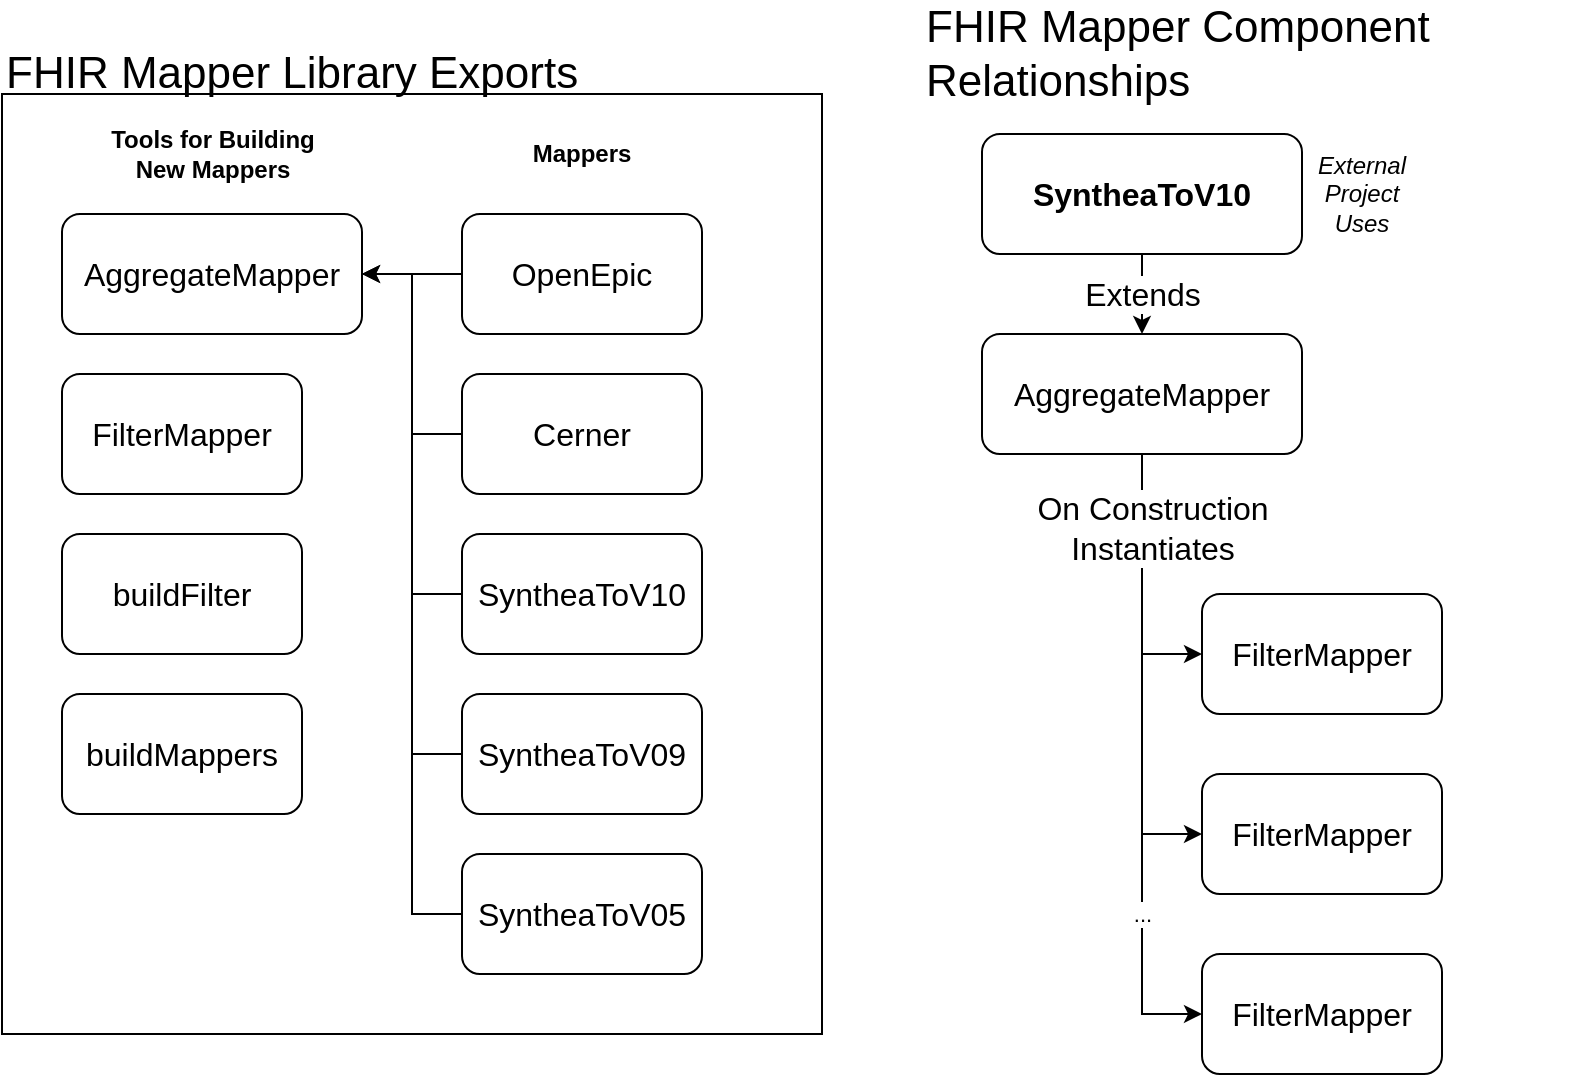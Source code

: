 <mxfile version="15.2.9"><diagram id="9i2IGoqUP_gcVE-fk2lm" name="Page-1"><mxGraphModel dx="1678" dy="980" grid="1" gridSize="10" guides="1" tooltips="1" connect="1" arrows="1" fold="1" page="1" pageScale="1" pageWidth="850" pageHeight="1100" math="0" shadow="0"><root><mxCell id="0"/><mxCell id="1" parent="0"/><mxCell id="3oB2bXp6d1TwoJKRi-Dh-8" value="" style="rounded=0;whiteSpace=wrap;html=1;" vertex="1" parent="1"><mxGeometry x="50" y="70" width="410" height="470" as="geometry"/></mxCell><mxCell id="3oB2bXp6d1TwoJKRi-Dh-9" value="FHIR Mapper Library Exports" style="text;html=1;strokeColor=none;fillColor=none;align=left;verticalAlign=middle;whiteSpace=wrap;rounded=0;fontSize=22;" vertex="1" parent="1"><mxGeometry x="50" y="50" width="330" height="20" as="geometry"/></mxCell><mxCell id="3oB2bXp6d1TwoJKRi-Dh-10" value="Cerner" style="rounded=1;whiteSpace=wrap;html=1;fontSize=16;align=center;" vertex="1" parent="1"><mxGeometry x="280" y="210" width="120" height="60" as="geometry"/></mxCell><mxCell id="3oB2bXp6d1TwoJKRi-Dh-11" value="SyntheaToV10" style="rounded=1;whiteSpace=wrap;html=1;fontSize=16;align=center;" vertex="1" parent="1"><mxGeometry x="280" y="290" width="120" height="60" as="geometry"/></mxCell><mxCell id="3oB2bXp6d1TwoJKRi-Dh-12" value="SyntheaToV09" style="rounded=1;whiteSpace=wrap;html=1;fontSize=16;align=center;" vertex="1" parent="1"><mxGeometry x="280" y="370" width="120" height="60" as="geometry"/></mxCell><mxCell id="3oB2bXp6d1TwoJKRi-Dh-13" value="&lt;div&gt;SyntheaToV05&lt;/div&gt;" style="rounded=1;whiteSpace=wrap;html=1;fontSize=16;align=center;" vertex="1" parent="1"><mxGeometry x="280" y="450" width="120" height="60" as="geometry"/></mxCell><mxCell id="3oB2bXp6d1TwoJKRi-Dh-14" value="OpenEpic" style="rounded=1;whiteSpace=wrap;html=1;fontSize=16;align=center;" vertex="1" parent="1"><mxGeometry x="280" y="130" width="120" height="60" as="geometry"/></mxCell><mxCell id="3oB2bXp6d1TwoJKRi-Dh-15" style="edgeStyle=orthogonalEdgeStyle;rounded=0;orthogonalLoop=1;jettySize=auto;html=1;entryX=0;entryY=0.5;entryDx=0;entryDy=0;fontSize=16;endArrow=none;endFill=0;startArrow=classic;startFill=1;" edge="1" parent="1" source="3oB2bXp6d1TwoJKRi-Dh-22" target="3oB2bXp6d1TwoJKRi-Dh-14"><mxGeometry relative="1" as="geometry"/></mxCell><mxCell id="3oB2bXp6d1TwoJKRi-Dh-16" style="edgeStyle=orthogonalEdgeStyle;rounded=0;orthogonalLoop=1;jettySize=auto;html=1;entryX=0;entryY=0.5;entryDx=0;entryDy=0;fontSize=16;endArrow=none;endFill=0;startArrow=classic;startFill=1;" edge="1" parent="1" source="3oB2bXp6d1TwoJKRi-Dh-22" target="3oB2bXp6d1TwoJKRi-Dh-10"><mxGeometry relative="1" as="geometry"/></mxCell><mxCell id="3oB2bXp6d1TwoJKRi-Dh-17" style="edgeStyle=orthogonalEdgeStyle;rounded=0;orthogonalLoop=1;jettySize=auto;html=1;entryX=0;entryY=0.5;entryDx=0;entryDy=0;fontSize=16;endArrow=none;endFill=0;" edge="1" parent="1" source="3oB2bXp6d1TwoJKRi-Dh-22" target="3oB2bXp6d1TwoJKRi-Dh-11"><mxGeometry relative="1" as="geometry"/></mxCell><mxCell id="3oB2bXp6d1TwoJKRi-Dh-18" style="edgeStyle=orthogonalEdgeStyle;rounded=0;orthogonalLoop=1;jettySize=auto;html=1;entryX=0;entryY=0.5;entryDx=0;entryDy=0;fontSize=16;endArrow=none;endFill=0;" edge="1" parent="1" source="3oB2bXp6d1TwoJKRi-Dh-22" target="3oB2bXp6d1TwoJKRi-Dh-12"><mxGeometry relative="1" as="geometry"/></mxCell><mxCell id="3oB2bXp6d1TwoJKRi-Dh-19" style="edgeStyle=orthogonalEdgeStyle;rounded=0;orthogonalLoop=1;jettySize=auto;html=1;entryX=0;entryY=0.5;entryDx=0;entryDy=0;fontSize=16;endArrow=none;endFill=0;" edge="1" parent="1" source="3oB2bXp6d1TwoJKRi-Dh-22" target="3oB2bXp6d1TwoJKRi-Dh-13"><mxGeometry relative="1" as="geometry"/></mxCell><mxCell id="3oB2bXp6d1TwoJKRi-Dh-22" value="AggregateMapper" style="rounded=1;whiteSpace=wrap;html=1;fontSize=16;align=center;" vertex="1" parent="1"><mxGeometry x="80" y="130" width="150" height="60" as="geometry"/></mxCell><mxCell id="3oB2bXp6d1TwoJKRi-Dh-23" value="buildFilter" style="rounded=1;whiteSpace=wrap;html=1;fontSize=16;align=center;" vertex="1" parent="1"><mxGeometry x="80" y="290" width="120" height="60" as="geometry"/></mxCell><mxCell id="3oB2bXp6d1TwoJKRi-Dh-24" value="FilterMapper" style="rounded=1;whiteSpace=wrap;html=1;fontSize=16;align=center;" vertex="1" parent="1"><mxGeometry x="80" y="210" width="120" height="60" as="geometry"/></mxCell><mxCell id="3oB2bXp6d1TwoJKRi-Dh-25" value="buildMappers" style="rounded=1;whiteSpace=wrap;html=1;fontSize=16;align=center;" vertex="1" parent="1"><mxGeometry x="80" y="370" width="120" height="60" as="geometry"/></mxCell><mxCell id="3oB2bXp6d1TwoJKRi-Dh-26" value="Extends" style="edgeStyle=orthogonalEdgeStyle;rounded=0;orthogonalLoop=1;jettySize=auto;html=1;entryX=0.5;entryY=0;entryDx=0;entryDy=0;fontSize=16;align=center;" edge="1" parent="1" source="3oB2bXp6d1TwoJKRi-Dh-27" target="3oB2bXp6d1TwoJKRi-Dh-32"><mxGeometry relative="1" as="geometry"/></mxCell><mxCell id="3oB2bXp6d1TwoJKRi-Dh-27" value="SyntheaToV10" style="rounded=1;whiteSpace=wrap;html=1;fontSize=16;align=center;fontStyle=1" vertex="1" parent="1"><mxGeometry x="540" y="90" width="160" height="60" as="geometry"/></mxCell><mxCell id="3oB2bXp6d1TwoJKRi-Dh-28" style="edgeStyle=orthogonalEdgeStyle;rounded=0;orthogonalLoop=1;jettySize=auto;html=1;entryX=0;entryY=0.5;entryDx=0;entryDy=0;fontSize=16;align=center;" edge="1" parent="1" source="3oB2bXp6d1TwoJKRi-Dh-32" target="3oB2bXp6d1TwoJKRi-Dh-33"><mxGeometry relative="1" as="geometry"/></mxCell><mxCell id="3oB2bXp6d1TwoJKRi-Dh-29" style="edgeStyle=orthogonalEdgeStyle;rounded=0;orthogonalLoop=1;jettySize=auto;html=1;entryX=0;entryY=0.5;entryDx=0;entryDy=0;fontSize=16;align=center;" edge="1" parent="1" source="3oB2bXp6d1TwoJKRi-Dh-32" target="3oB2bXp6d1TwoJKRi-Dh-34"><mxGeometry relative="1" as="geometry"/></mxCell><mxCell id="3oB2bXp6d1TwoJKRi-Dh-30" style="edgeStyle=orthogonalEdgeStyle;rounded=0;orthogonalLoop=1;jettySize=auto;html=1;entryX=0;entryY=0.5;entryDx=0;entryDy=0;fontSize=16;align=center;" edge="1" parent="1" source="3oB2bXp6d1TwoJKRi-Dh-32" target="3oB2bXp6d1TwoJKRi-Dh-35"><mxGeometry relative="1" as="geometry"/></mxCell><mxCell id="3oB2bXp6d1TwoJKRi-Dh-31" value="On Construction&lt;br&gt;Instantiates" style="edgeLabel;html=1;align=center;verticalAlign=middle;resizable=0;points=[];fontSize=16;" vertex="1" connectable="0" parent="3oB2bXp6d1TwoJKRi-Dh-30"><mxGeometry x="-0.763" y="5" relative="1" as="geometry"><mxPoint as="offset"/></mxGeometry></mxCell><mxCell id="3oB2bXp6d1TwoJKRi-Dh-42" value="..." style="edgeLabel;html=1;align=center;verticalAlign=middle;resizable=0;points=[];" vertex="1" connectable="0" parent="3oB2bXp6d1TwoJKRi-Dh-30"><mxGeometry x="0.593" relative="1" as="geometry"><mxPoint y="-17" as="offset"/></mxGeometry></mxCell><mxCell id="3oB2bXp6d1TwoJKRi-Dh-32" value="AggregateMapper" style="rounded=1;whiteSpace=wrap;html=1;fontSize=16;align=center;" vertex="1" parent="1"><mxGeometry x="540" y="190" width="160" height="60" as="geometry"/></mxCell><mxCell id="3oB2bXp6d1TwoJKRi-Dh-33" value="FilterMapper" style="rounded=1;whiteSpace=wrap;html=1;fontSize=16;align=center;" vertex="1" parent="1"><mxGeometry x="650" y="320" width="120" height="60" as="geometry"/></mxCell><mxCell id="3oB2bXp6d1TwoJKRi-Dh-34" value="FilterMapper" style="rounded=1;whiteSpace=wrap;html=1;fontSize=16;align=center;" vertex="1" parent="1"><mxGeometry x="650" y="410" width="120" height="60" as="geometry"/></mxCell><mxCell id="3oB2bXp6d1TwoJKRi-Dh-35" value="FilterMapper" style="rounded=1;whiteSpace=wrap;html=1;fontSize=16;align=center;" vertex="1" parent="1"><mxGeometry x="650" y="500" width="120" height="60" as="geometry"/></mxCell><mxCell id="3oB2bXp6d1TwoJKRi-Dh-36" value="FHIR Mapper Component Relationships" style="text;html=1;strokeColor=none;fillColor=none;align=left;verticalAlign=middle;whiteSpace=wrap;rounded=0;fontSize=22;" vertex="1" parent="1"><mxGeometry x="510" y="30" width="330" height="40" as="geometry"/></mxCell><mxCell id="3oB2bXp6d1TwoJKRi-Dh-39" value="&lt;div&gt;Mappers&lt;br&gt;&lt;/div&gt;" style="text;html=1;strokeColor=none;fillColor=none;align=center;verticalAlign=middle;whiteSpace=wrap;rounded=0;fontStyle=1" vertex="1" parent="1"><mxGeometry x="320" y="90" width="40" height="20" as="geometry"/></mxCell><mxCell id="3oB2bXp6d1TwoJKRi-Dh-40" value="Tools for Building New Mappers" style="text;html=1;strokeColor=none;fillColor=none;align=center;verticalAlign=middle;whiteSpace=wrap;rounded=0;fontStyle=1" vertex="1" parent="1"><mxGeometry x="97.5" y="90" width="115" height="20" as="geometry"/></mxCell><mxCell id="3oB2bXp6d1TwoJKRi-Dh-41" value="External Project Uses" style="text;html=1;strokeColor=none;fillColor=none;align=center;verticalAlign=middle;whiteSpace=wrap;rounded=0;fontStyle=2" vertex="1" parent="1"><mxGeometry x="710" y="110" width="40" height="20" as="geometry"/></mxCell></root></mxGraphModel></diagram></mxfile>